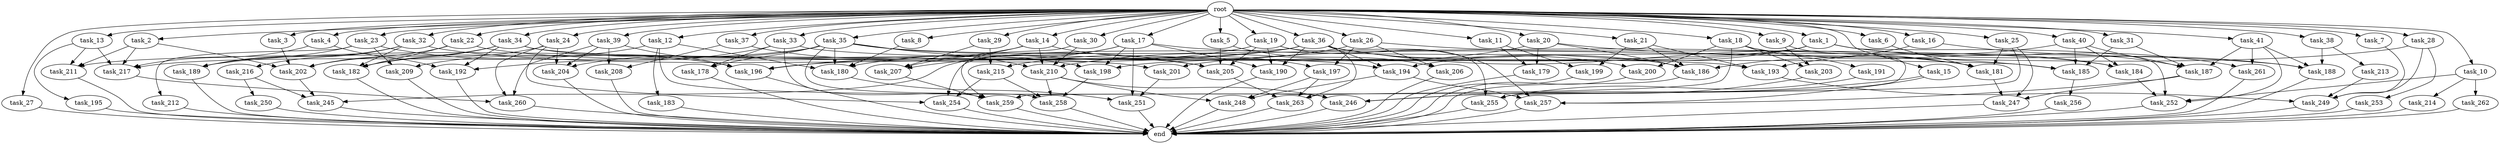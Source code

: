 digraph G {
  root [size="0.000000"];
  task_1 [size="10.240000"];
  task_2 [size="10.240000"];
  task_3 [size="10.240000"];
  task_4 [size="10.240000"];
  task_5 [size="10.240000"];
  task_6 [size="10.240000"];
  task_7 [size="10.240000"];
  task_8 [size="10.240000"];
  task_9 [size="10.240000"];
  task_10 [size="10.240000"];
  task_11 [size="10.240000"];
  task_12 [size="10.240000"];
  task_13 [size="10.240000"];
  task_14 [size="10.240000"];
  task_15 [size="10.240000"];
  task_16 [size="10.240000"];
  task_17 [size="10.240000"];
  task_18 [size="10.240000"];
  task_19 [size="10.240000"];
  task_20 [size="10.240000"];
  task_21 [size="10.240000"];
  task_22 [size="10.240000"];
  task_23 [size="10.240000"];
  task_24 [size="10.240000"];
  task_25 [size="10.240000"];
  task_26 [size="10.240000"];
  task_27 [size="10.240000"];
  task_28 [size="10.240000"];
  task_29 [size="10.240000"];
  task_30 [size="10.240000"];
  task_31 [size="10.240000"];
  task_32 [size="10.240000"];
  task_33 [size="10.240000"];
  task_34 [size="10.240000"];
  task_35 [size="10.240000"];
  task_36 [size="10.240000"];
  task_37 [size="10.240000"];
  task_38 [size="10.240000"];
  task_39 [size="10.240000"];
  task_40 [size="10.240000"];
  task_41 [size="10.240000"];
  task_178 [size="2748779069.440000"];
  task_179 [size="3435973836.800000"];
  task_180 [size="12111807774.719999"];
  task_181 [size="6614249635.840000"];
  task_182 [size="14602888806.400000"];
  task_183 [size="1374389534.720000"];
  task_184 [size="7559142440.960000"];
  task_185 [size="13056700579.840000"];
  task_186 [size="11768210391.040001"];
  task_187 [size="15461882265.600000"];
  task_188 [size="9363028705.280001"];
  task_189 [size="11682311045.120001"];
  task_190 [size="13056700579.840000"];
  task_191 [size="3092376453.120000"];
  task_192 [size="7730941132.800000"];
  task_193 [size="11510512353.280001"];
  task_194 [size="6528350289.920000"];
  task_195 [size="773094113.280000"];
  task_196 [size="14946486190.080000"];
  task_197 [size="5583457484.800000"];
  task_198 [size="3092376453.120000"];
  task_199 [size="4552665333.760000"];
  task_200 [size="6184752906.240000"];
  task_201 [size="5583457484.800000"];
  task_202 [size="17351667875.840000"];
  task_203 [size="8589934592.000000"];
  task_204 [size="6614249635.840000"];
  task_205 [size="22763326668.799999"];
  task_206 [size="9964324126.719999"];
  task_207 [size="12541304504.320000"];
  task_208 [size="3521873182.720000"];
  task_209 [size="6871947673.600000"];
  task_210 [size="11768210391.040001"];
  task_211 [size="9706626088.960001"];
  task_212 [size="5497558138.880000"];
  task_213 [size="2147483648.000000"];
  task_214 [size="5497558138.880000"];
  task_215 [size="8332236554.240000"];
  task_216 [size="3092376453.120000"];
  task_217 [size="12884901888.000000"];
  task_245 [size="6614249635.840000"];
  task_246 [size="18038862643.200001"];
  task_247 [size="2491081031.680000"];
  task_248 [size="16922171146.240000"];
  task_249 [size="13228499271.680000"];
  task_250 [size="3092376453.120000"];
  task_251 [size="4896262717.440001"];
  task_252 [size="15547781611.520000"];
  task_253 [size="1374389534.720000"];
  task_254 [size="6957847019.520000"];
  task_255 [size="19585050869.760002"];
  task_256 [size="773094113.280000"];
  task_257 [size="15805479649.280001"];
  task_258 [size="16063177687.040001"];
  task_259 [size="6614249635.840000"];
  task_260 [size="6012954214.400001"];
  task_261 [size="5841155522.560000"];
  task_262 [size="5497558138.880000"];
  task_263 [size="16922171146.240000"];
  end [size="0.000000"];

  root -> task_1 [size="1.000000"];
  root -> task_2 [size="1.000000"];
  root -> task_3 [size="1.000000"];
  root -> task_4 [size="1.000000"];
  root -> task_5 [size="1.000000"];
  root -> task_6 [size="1.000000"];
  root -> task_7 [size="1.000000"];
  root -> task_8 [size="1.000000"];
  root -> task_9 [size="1.000000"];
  root -> task_10 [size="1.000000"];
  root -> task_11 [size="1.000000"];
  root -> task_12 [size="1.000000"];
  root -> task_13 [size="1.000000"];
  root -> task_14 [size="1.000000"];
  root -> task_15 [size="1.000000"];
  root -> task_16 [size="1.000000"];
  root -> task_17 [size="1.000000"];
  root -> task_18 [size="1.000000"];
  root -> task_19 [size="1.000000"];
  root -> task_20 [size="1.000000"];
  root -> task_21 [size="1.000000"];
  root -> task_22 [size="1.000000"];
  root -> task_23 [size="1.000000"];
  root -> task_24 [size="1.000000"];
  root -> task_25 [size="1.000000"];
  root -> task_26 [size="1.000000"];
  root -> task_27 [size="1.000000"];
  root -> task_28 [size="1.000000"];
  root -> task_29 [size="1.000000"];
  root -> task_30 [size="1.000000"];
  root -> task_31 [size="1.000000"];
  root -> task_32 [size="1.000000"];
  root -> task_33 [size="1.000000"];
  root -> task_34 [size="1.000000"];
  root -> task_35 [size="1.000000"];
  root -> task_36 [size="1.000000"];
  root -> task_37 [size="1.000000"];
  root -> task_38 [size="1.000000"];
  root -> task_39 [size="1.000000"];
  root -> task_40 [size="1.000000"];
  root -> task_41 [size="1.000000"];
  task_1 -> task_188 [size="33554432.000000"];
  task_1 -> task_194 [size="33554432.000000"];
  task_1 -> task_198 [size="33554432.000000"];
  task_1 -> task_211 [size="33554432.000000"];
  task_1 -> task_252 [size="33554432.000000"];
  task_1 -> task_261 [size="33554432.000000"];
  task_2 -> task_202 [size="838860800.000000"];
  task_2 -> task_211 [size="838860800.000000"];
  task_2 -> task_217 [size="838860800.000000"];
  task_3 -> task_202 [size="33554432.000000"];
  task_4 -> task_192 [size="209715200.000000"];
  task_4 -> task_217 [size="209715200.000000"];
  task_5 -> task_205 [size="838860800.000000"];
  task_5 -> task_206 [size="838860800.000000"];
  task_6 -> task_181 [size="75497472.000000"];
  task_7 -> task_249 [size="536870912.000000"];
  task_8 -> task_180 [size="75497472.000000"];
  task_9 -> task_203 [size="536870912.000000"];
  task_9 -> task_255 [size="536870912.000000"];
  task_10 -> task_214 [size="536870912.000000"];
  task_10 -> task_252 [size="536870912.000000"];
  task_10 -> task_262 [size="536870912.000000"];
  task_11 -> task_179 [size="33554432.000000"];
  task_11 -> task_199 [size="33554432.000000"];
  task_12 -> task_180 [size="134217728.000000"];
  task_12 -> task_183 [size="134217728.000000"];
  task_12 -> task_209 [size="134217728.000000"];
  task_12 -> task_246 [size="134217728.000000"];
  task_13 -> task_195 [size="75497472.000000"];
  task_13 -> task_211 [size="75497472.000000"];
  task_13 -> task_217 [size="75497472.000000"];
  task_14 -> task_196 [size="411041792.000000"];
  task_14 -> task_197 [size="411041792.000000"];
  task_14 -> task_207 [size="411041792.000000"];
  task_14 -> task_210 [size="411041792.000000"];
  task_15 -> task_246 [size="536870912.000000"];
  task_15 -> task_257 [size="536870912.000000"];
  task_16 -> task_186 [size="134217728.000000"];
  task_16 -> task_187 [size="134217728.000000"];
  task_17 -> task_188 [size="134217728.000000"];
  task_17 -> task_190 [size="134217728.000000"];
  task_17 -> task_198 [size="134217728.000000"];
  task_17 -> task_207 [size="134217728.000000"];
  task_17 -> task_245 [size="134217728.000000"];
  task_17 -> task_251 [size="134217728.000000"];
  task_18 -> task_184 [size="301989888.000000"];
  task_18 -> task_191 [size="301989888.000000"];
  task_18 -> task_200 [size="301989888.000000"];
  task_18 -> task_203 [size="301989888.000000"];
  task_18 -> task_263 [size="301989888.000000"];
  task_19 -> task_180 [size="838860800.000000"];
  task_19 -> task_190 [size="838860800.000000"];
  task_19 -> task_205 [size="838860800.000000"];
  task_19 -> task_255 [size="838860800.000000"];
  task_19 -> task_257 [size="838860800.000000"];
  task_20 -> task_179 [size="301989888.000000"];
  task_20 -> task_185 [size="301989888.000000"];
  task_20 -> task_186 [size="301989888.000000"];
  task_20 -> task_210 [size="301989888.000000"];
  task_21 -> task_186 [size="411041792.000000"];
  task_21 -> task_193 [size="411041792.000000"];
  task_21 -> task_199 [size="411041792.000000"];
  task_22 -> task_182 [size="411041792.000000"];
  task_22 -> task_201 [size="411041792.000000"];
  task_22 -> task_202 [size="411041792.000000"];
  task_23 -> task_189 [size="536870912.000000"];
  task_23 -> task_196 [size="536870912.000000"];
  task_23 -> task_209 [size="536870912.000000"];
  task_23 -> task_212 [size="536870912.000000"];
  task_24 -> task_182 [size="301989888.000000"];
  task_24 -> task_204 [size="301989888.000000"];
  task_24 -> task_254 [size="301989888.000000"];
  task_24 -> task_260 [size="301989888.000000"];
  task_25 -> task_181 [size="134217728.000000"];
  task_25 -> task_247 [size="134217728.000000"];
  task_25 -> task_259 [size="134217728.000000"];
  task_26 -> task_184 [size="134217728.000000"];
  task_26 -> task_197 [size="134217728.000000"];
  task_26 -> task_206 [size="134217728.000000"];
  task_26 -> task_215 [size="134217728.000000"];
  task_27 -> end [size="1.000000"];
  task_28 -> task_201 [size="134217728.000000"];
  task_28 -> task_249 [size="134217728.000000"];
  task_28 -> task_253 [size="134217728.000000"];
  task_29 -> task_207 [size="679477248.000000"];
  task_29 -> task_215 [size="679477248.000000"];
  task_30 -> task_210 [size="301989888.000000"];
  task_30 -> task_259 [size="301989888.000000"];
  task_31 -> task_185 [size="536870912.000000"];
  task_31 -> task_187 [size="536870912.000000"];
  task_32 -> task_182 [size="301989888.000000"];
  task_32 -> task_189 [size="301989888.000000"];
  task_32 -> task_194 [size="301989888.000000"];
  task_32 -> task_216 [size="301989888.000000"];
  task_33 -> task_178 [size="134217728.000000"];
  task_33 -> task_185 [size="134217728.000000"];
  task_33 -> task_192 [size="134217728.000000"];
  task_33 -> task_259 [size="134217728.000000"];
  task_34 -> task_182 [size="411041792.000000"];
  task_34 -> task_192 [size="411041792.000000"];
  task_34 -> task_193 [size="411041792.000000"];
  task_34 -> task_202 [size="411041792.000000"];
  task_34 -> task_205 [size="411041792.000000"];
  task_35 -> task_178 [size="134217728.000000"];
  task_35 -> task_180 [size="134217728.000000"];
  task_35 -> task_181 [size="134217728.000000"];
  task_35 -> task_204 [size="134217728.000000"];
  task_35 -> task_205 [size="134217728.000000"];
  task_35 -> task_210 [size="134217728.000000"];
  task_35 -> task_217 [size="134217728.000000"];
  task_35 -> task_258 [size="134217728.000000"];
  task_36 -> task_181 [size="301989888.000000"];
  task_36 -> task_186 [size="301989888.000000"];
  task_36 -> task_189 [size="301989888.000000"];
  task_36 -> task_190 [size="301989888.000000"];
  task_36 -> task_194 [size="301989888.000000"];
  task_36 -> task_196 [size="301989888.000000"];
  task_36 -> task_200 [size="301989888.000000"];
  task_36 -> task_254 [size="301989888.000000"];
  task_36 -> task_263 [size="301989888.000000"];
  task_37 -> task_198 [size="134217728.000000"];
  task_37 -> task_208 [size="134217728.000000"];
  task_38 -> task_188 [size="209715200.000000"];
  task_38 -> task_213 [size="209715200.000000"];
  task_39 -> task_196 [size="209715200.000000"];
  task_39 -> task_204 [size="209715200.000000"];
  task_39 -> task_208 [size="209715200.000000"];
  task_39 -> task_260 [size="209715200.000000"];
  task_40 -> task_184 [size="301989888.000000"];
  task_40 -> task_185 [size="301989888.000000"];
  task_40 -> task_187 [size="301989888.000000"];
  task_40 -> task_193 [size="301989888.000000"];
  task_41 -> task_187 [size="536870912.000000"];
  task_41 -> task_188 [size="536870912.000000"];
  task_41 -> task_252 [size="536870912.000000"];
  task_41 -> task_261 [size="536870912.000000"];
  task_178 -> end [size="1.000000"];
  task_179 -> end [size="1.000000"];
  task_180 -> task_251 [size="209715200.000000"];
  task_181 -> task_247 [size="75497472.000000"];
  task_182 -> end [size="1.000000"];
  task_183 -> end [size="1.000000"];
  task_184 -> task_252 [size="411041792.000000"];
  task_185 -> task_256 [size="75497472.000000"];
  task_186 -> end [size="1.000000"];
  task_187 -> task_247 [size="33554432.000000"];
  task_187 -> task_257 [size="33554432.000000"];
  task_188 -> end [size="1.000000"];
  task_189 -> end [size="1.000000"];
  task_190 -> end [size="1.000000"];
  task_191 -> task_255 [size="536870912.000000"];
  task_192 -> end [size="1.000000"];
  task_193 -> task_249 [size="209715200.000000"];
  task_194 -> task_248 [size="134217728.000000"];
  task_194 -> task_257 [size="134217728.000000"];
  task_195 -> end [size="1.000000"];
  task_196 -> end [size="1.000000"];
  task_197 -> task_248 [size="838860800.000000"];
  task_197 -> task_263 [size="838860800.000000"];
  task_198 -> task_258 [size="679477248.000000"];
  task_199 -> end [size="1.000000"];
  task_200 -> end [size="1.000000"];
  task_201 -> task_251 [size="134217728.000000"];
  task_202 -> task_245 [size="209715200.000000"];
  task_203 -> task_246 [size="411041792.000000"];
  task_204 -> end [size="1.000000"];
  task_205 -> task_263 [size="209715200.000000"];
  task_206 -> end [size="1.000000"];
  task_207 -> task_259 [size="75497472.000000"];
  task_208 -> end [size="1.000000"];
  task_209 -> end [size="1.000000"];
  task_210 -> task_246 [size="679477248.000000"];
  task_210 -> task_248 [size="679477248.000000"];
  task_210 -> task_258 [size="679477248.000000"];
  task_211 -> end [size="1.000000"];
  task_212 -> end [size="1.000000"];
  task_213 -> task_249 [size="411041792.000000"];
  task_214 -> end [size="1.000000"];
  task_215 -> task_254 [size="75497472.000000"];
  task_215 -> task_258 [size="75497472.000000"];
  task_216 -> task_245 [size="301989888.000000"];
  task_216 -> task_250 [size="301989888.000000"];
  task_217 -> task_260 [size="75497472.000000"];
  task_245 -> end [size="1.000000"];
  task_246 -> end [size="1.000000"];
  task_247 -> end [size="1.000000"];
  task_248 -> end [size="1.000000"];
  task_249 -> end [size="1.000000"];
  task_250 -> end [size="1.000000"];
  task_251 -> end [size="1.000000"];
  task_252 -> end [size="1.000000"];
  task_253 -> end [size="1.000000"];
  task_254 -> end [size="1.000000"];
  task_255 -> end [size="1.000000"];
  task_256 -> end [size="1.000000"];
  task_257 -> end [size="1.000000"];
  task_258 -> end [size="1.000000"];
  task_259 -> end [size="1.000000"];
  task_260 -> end [size="1.000000"];
  task_261 -> end [size="1.000000"];
  task_262 -> end [size="1.000000"];
  task_263 -> end [size="1.000000"];
}
